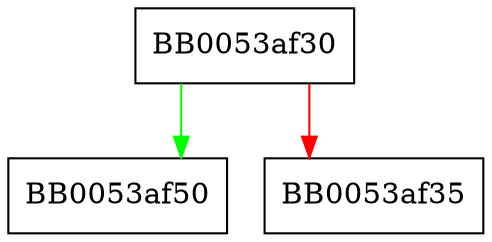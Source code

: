 digraph null_puts {
  node [shape="box"];
  graph [splines=ortho];
  BB0053af30 -> BB0053af50 [color="green"];
  BB0053af30 -> BB0053af35 [color="red"];
}